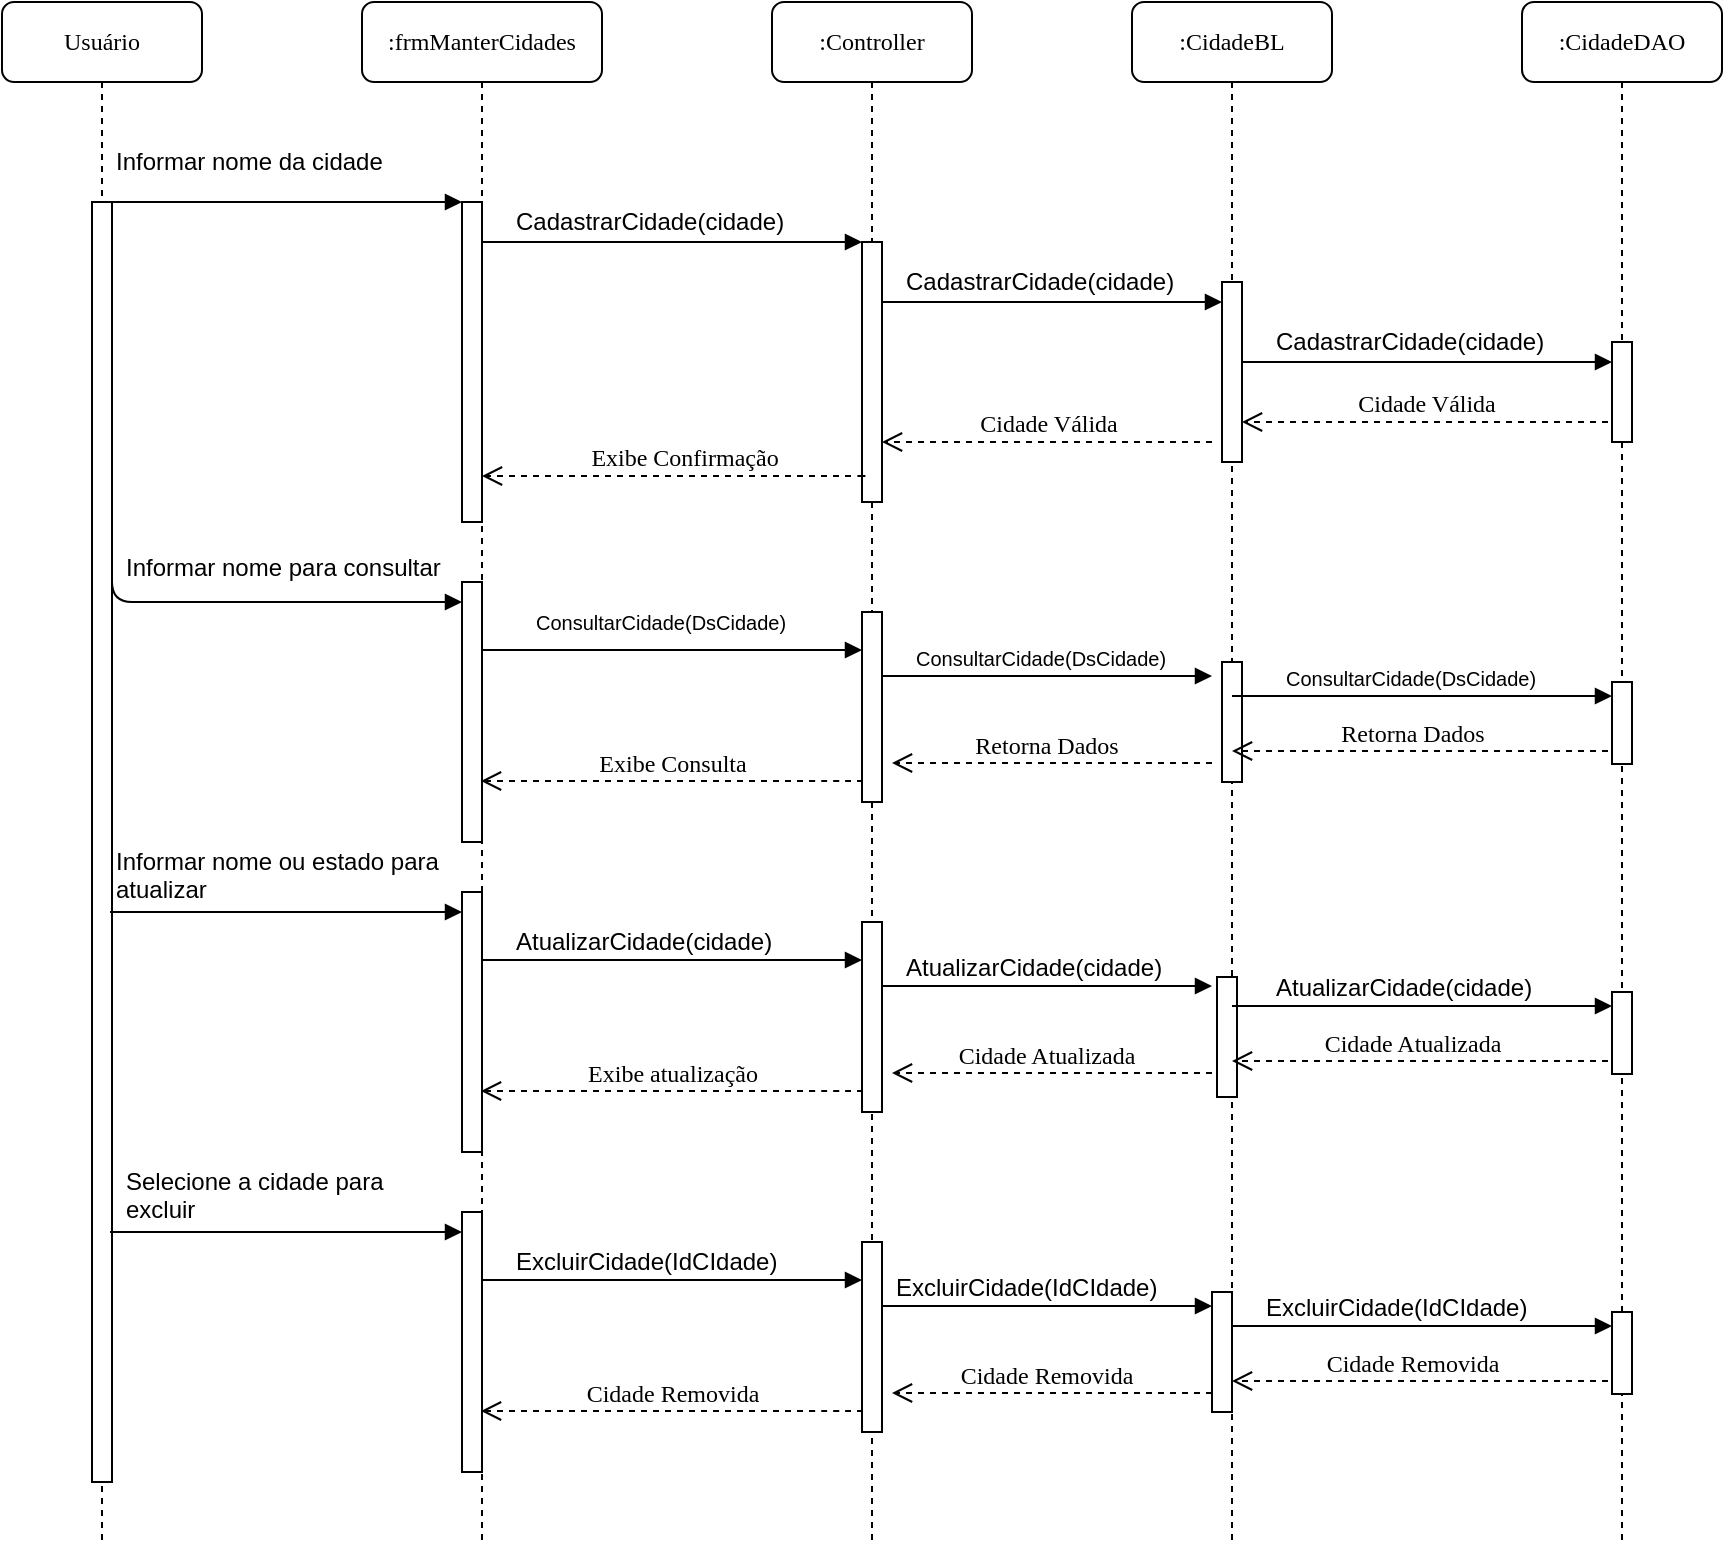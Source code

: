 <mxfile version="12.3.2" pages="1"><diagram name="Page-1" id="13e1069c-82ec-6db2-03f1-153e76fe0fe0"><mxGraphModel dx="1185" dy="705" grid="1" gridSize="10" guides="1" tooltips="1" connect="1" arrows="1" fold="1" page="1" pageScale="1" pageWidth="1100" pageHeight="850" background="#ffffff" math="0" shadow="0"><root><mxCell id="0"/><mxCell id="1" parent="0"/><mxCell id="7baba1c4bc27f4b0-2" value=":frmManterCidades" style="shape=umlLifeline;perimeter=lifelinePerimeter;whiteSpace=wrap;html=1;container=1;collapsible=0;recursiveResize=0;outlineConnect=0;rounded=1;shadow=0;comic=0;labelBackgroundColor=none;strokeColor=#000000;strokeWidth=1;fillColor=#FFFFFF;fontFamily=Verdana;fontSize=12;fontColor=#000000;align=center;" parent="1" vertex="1"><mxGeometry x="260" y="39" width="120" height="770" as="geometry"/></mxCell><mxCell id="7baba1c4bc27f4b0-10" value="" style="html=1;points=[];perimeter=orthogonalPerimeter;rounded=0;shadow=0;comic=0;labelBackgroundColor=none;strokeColor=#000000;strokeWidth=1;fillColor=#FFFFFF;fontFamily=Verdana;fontSize=12;fontColor=#000000;align=center;" parent="7baba1c4bc27f4b0-2" vertex="1"><mxGeometry x="50" y="100" width="10" height="160" as="geometry"/></mxCell><mxCell id="7baba1c4bc27f4b0-3" value=":Controller" style="shape=umlLifeline;perimeter=lifelinePerimeter;whiteSpace=wrap;html=1;container=1;collapsible=0;recursiveResize=0;outlineConnect=0;rounded=1;shadow=0;comic=0;labelBackgroundColor=none;strokeColor=#000000;strokeWidth=1;fillColor=#FFFFFF;fontFamily=Verdana;fontSize=12;fontColor=#000000;align=center;" parent="1" vertex="1"><mxGeometry x="465" y="39" width="100" height="770" as="geometry"/></mxCell><mxCell id="7baba1c4bc27f4b0-13" value="" style="html=1;points=[];perimeter=orthogonalPerimeter;rounded=0;shadow=0;comic=0;labelBackgroundColor=none;strokeColor=#000000;strokeWidth=1;fillColor=#FFFFFF;fontFamily=Verdana;fontSize=12;fontColor=#000000;align=center;" parent="7baba1c4bc27f4b0-3" vertex="1"><mxGeometry x="45" y="120" width="10" height="130" as="geometry"/></mxCell><mxCell id="RoTzhJJw-C5BGX7JQ9Yz-21" value="" style="html=1;points=[];perimeter=orthogonalPerimeter;rounded=0;shadow=0;comic=0;labelBackgroundColor=none;strokeColor=#000000;strokeWidth=1;fillColor=#FFFFFF;fontFamily=Verdana;fontSize=12;fontColor=#000000;align=center;" parent="7baba1c4bc27f4b0-3" vertex="1"><mxGeometry x="45" y="305" width="10" height="95" as="geometry"/></mxCell><mxCell id="7baba1c4bc27f4b0-4" value=":CidadeBL" style="shape=umlLifeline;perimeter=lifelinePerimeter;whiteSpace=wrap;html=1;container=1;collapsible=0;recursiveResize=0;outlineConnect=0;rounded=1;shadow=0;comic=0;labelBackgroundColor=none;strokeColor=#000000;strokeWidth=1;fillColor=#FFFFFF;fontFamily=Verdana;fontSize=12;fontColor=#000000;align=center;" parent="1" vertex="1"><mxGeometry x="645" y="39" width="100" height="770" as="geometry"/></mxCell><mxCell id="7baba1c4bc27f4b0-16" value="" style="html=1;points=[];perimeter=orthogonalPerimeter;rounded=0;shadow=0;comic=0;labelBackgroundColor=none;strokeColor=#000000;strokeWidth=1;fillColor=#FFFFFF;fontFamily=Verdana;fontSize=12;fontColor=#000000;align=center;" parent="7baba1c4bc27f4b0-4" vertex="1"><mxGeometry x="45" y="140" width="10" height="90" as="geometry"/></mxCell><mxCell id="RoTzhJJw-C5BGX7JQ9Yz-22" value="" style="html=1;points=[];perimeter=orthogonalPerimeter;rounded=0;shadow=0;comic=0;labelBackgroundColor=none;strokeColor=#000000;strokeWidth=1;fillColor=#FFFFFF;fontFamily=Verdana;fontSize=12;fontColor=#000000;align=center;" parent="7baba1c4bc27f4b0-4" vertex="1"><mxGeometry x="45" y="330" width="10" height="60" as="geometry"/></mxCell><mxCell id="7baba1c4bc27f4b0-5" value=":CidadeDAO" style="shape=umlLifeline;perimeter=lifelinePerimeter;whiteSpace=wrap;html=1;container=1;collapsible=0;recursiveResize=0;outlineConnect=0;rounded=1;shadow=0;comic=0;labelBackgroundColor=none;strokeColor=#000000;strokeWidth=1;fillColor=#FFFFFF;fontFamily=Verdana;fontSize=12;fontColor=#000000;align=center;" parent="1" vertex="1"><mxGeometry x="840" y="39" width="100" height="770" as="geometry"/></mxCell><mxCell id="RoTzhJJw-C5BGX7JQ9Yz-10" value="" style="html=1;points=[];perimeter=orthogonalPerimeter;rounded=0;shadow=0;comic=0;labelBackgroundColor=none;strokeColor=#000000;strokeWidth=1;fillColor=#FFFFFF;fontFamily=Verdana;fontSize=12;fontColor=#000000;align=center;" parent="7baba1c4bc27f4b0-5" vertex="1"><mxGeometry x="45" y="170" width="10" height="50" as="geometry"/></mxCell><mxCell id="RoTzhJJw-C5BGX7JQ9Yz-23" value="" style="html=1;points=[];perimeter=orthogonalPerimeter;rounded=0;shadow=0;comic=0;labelBackgroundColor=none;strokeColor=#000000;strokeWidth=1;fillColor=#FFFFFF;fontFamily=Verdana;fontSize=12;fontColor=#000000;align=center;" parent="7baba1c4bc27f4b0-5" vertex="1"><mxGeometry x="45" y="340" width="10" height="41" as="geometry"/></mxCell><mxCell id="7baba1c4bc27f4b0-8" value="Usuário" style="shape=umlLifeline;perimeter=lifelinePerimeter;whiteSpace=wrap;html=1;container=1;collapsible=0;recursiveResize=0;outlineConnect=0;rounded=1;shadow=0;comic=0;labelBackgroundColor=none;strokeColor=#000000;strokeWidth=1;fillColor=#FFFFFF;fontFamily=Verdana;fontSize=12;fontColor=#000000;align=center;" parent="1" vertex="1"><mxGeometry x="80" y="39" width="100" height="770" as="geometry"/></mxCell><mxCell id="7baba1c4bc27f4b0-9" value="" style="html=1;points=[];perimeter=orthogonalPerimeter;rounded=0;shadow=0;comic=0;labelBackgroundColor=none;strokeColor=#000000;strokeWidth=1;fillColor=#FFFFFF;fontFamily=Verdana;fontSize=12;fontColor=#000000;align=center;" parent="7baba1c4bc27f4b0-8" vertex="1"><mxGeometry x="45" y="100" width="10" height="640" as="geometry"/></mxCell><mxCell id="7baba1c4bc27f4b0-17" value="" style="html=1;verticalAlign=bottom;endArrow=block;labelBackgroundColor=none;fontFamily=Verdana;fontSize=12;edgeStyle=elbowEdgeStyle;elbow=vertical;" parent="1" source="7baba1c4bc27f4b0-13" target="7baba1c4bc27f4b0-16" edge="1"><mxGeometry relative="1" as="geometry"><mxPoint x="565" y="179" as="sourcePoint"/><Array as="points"><mxPoint x="575" y="189"/><mxPoint x="605" y="199"/><mxPoint x="515" y="179"/></Array></mxGeometry></mxCell><mxCell id="7baba1c4bc27f4b0-20" value="" style="html=1;verticalAlign=bottom;endArrow=block;labelBackgroundColor=none;fontFamily=Verdana;fontSize=12;edgeStyle=elbowEdgeStyle;elbow=vertical;" parent="1" source="7baba1c4bc27f4b0-16" target="RoTzhJJw-C5BGX7JQ9Yz-10" edge="1"><mxGeometry x="0.308" y="10" relative="1" as="geometry"><mxPoint x="705" y="189" as="sourcePoint"/><mxPoint x="815" y="239" as="targetPoint"/><Array as="points"><mxPoint x="815" y="219"/><mxPoint x="745" y="239"/><mxPoint x="765" y="189"/></Array><mxPoint as="offset"/></mxGeometry></mxCell><mxCell id="7baba1c4bc27f4b0-11" value="" style="html=1;verticalAlign=bottom;endArrow=block;entryX=0;entryY=0;labelBackgroundColor=none;fontFamily=Verdana;fontSize=12;edgeStyle=elbowEdgeStyle;elbow=vertical;" parent="1" source="7baba1c4bc27f4b0-9" target="7baba1c4bc27f4b0-10" edge="1"><mxGeometry relative="1" as="geometry"><mxPoint x="275" y="149" as="sourcePoint"/></mxGeometry></mxCell><mxCell id="7baba1c4bc27f4b0-14" value="" style="html=1;verticalAlign=bottom;endArrow=block;entryX=0;entryY=0;labelBackgroundColor=none;fontFamily=Verdana;fontSize=12;edgeStyle=elbowEdgeStyle;elbow=vertical;" parent="1" source="7baba1c4bc27f4b0-10" target="7baba1c4bc27f4b0-13" edge="1"><mxGeometry relative="1" as="geometry"><mxPoint x="425" y="159" as="sourcePoint"/></mxGeometry></mxCell><mxCell id="RoTzhJJw-C5BGX7JQ9Yz-1" value="CadastrarCidade(cidade)" style="text;html=1;resizable=0;points=[];autosize=1;align=left;verticalAlign=top;spacingTop=-4;" parent="1" vertex="1"><mxGeometry x="335" y="139" width="150" height="20" as="geometry"/></mxCell><mxCell id="RoTzhJJw-C5BGX7JQ9Yz-5" value="Informar nome da cidade" style="text;html=1;resizable=0;points=[];autosize=1;align=left;verticalAlign=top;spacingTop=-4;" parent="1" vertex="1"><mxGeometry x="135" y="109" width="150" height="20" as="geometry"/></mxCell><mxCell id="RoTzhJJw-C5BGX7JQ9Yz-6" value="CadastrarCidade(cidade)" style="text;html=1;resizable=0;points=[];autosize=1;align=left;verticalAlign=top;spacingTop=-4;" parent="1" vertex="1"><mxGeometry x="530" y="169" width="150" height="20" as="geometry"/></mxCell><mxCell id="RoTzhJJw-C5BGX7JQ9Yz-9" value="CadastrarCidade(cidade)" style="text;html=1;resizable=0;points=[];autosize=1;align=left;verticalAlign=top;spacingTop=-4;" parent="1" vertex="1"><mxGeometry x="715" y="199" width="150" height="20" as="geometry"/></mxCell><mxCell id="RoTzhJJw-C5BGX7JQ9Yz-11" value="Cidade Válida" style="html=1;verticalAlign=bottom;endArrow=open;dashed=1;endSize=8;labelBackgroundColor=none;fontFamily=Verdana;fontSize=12;edgeStyle=elbowEdgeStyle;elbow=vertical;" parent="1" target="7baba1c4bc27f4b0-16" edge="1"><mxGeometry relative="1" as="geometry"><mxPoint x="715" y="280" as="targetPoint"/><Array as="points"><mxPoint x="845" y="249"/></Array><mxPoint x="883" y="249" as="sourcePoint"/></mxGeometry></mxCell><mxCell id="RoTzhJJw-C5BGX7JQ9Yz-12" value="Cidade Válida" style="html=1;verticalAlign=bottom;endArrow=open;dashed=1;endSize=8;labelBackgroundColor=none;fontFamily=Verdana;fontSize=12;edgeStyle=elbowEdgeStyle;elbow=vertical;" parent="1" target="7baba1c4bc27f4b0-13" edge="1"><mxGeometry relative="1" as="geometry"><mxPoint x="535" y="249" as="targetPoint"/><Array as="points"><mxPoint x="645" y="259"/><mxPoint x="665" y="269"/><mxPoint x="645" y="309"/><mxPoint x="675" y="269"/><mxPoint x="515" y="249"/></Array><mxPoint x="685" y="259" as="sourcePoint"/></mxGeometry></mxCell><mxCell id="RoTzhJJw-C5BGX7JQ9Yz-13" value="Exibe Confirmação" style="html=1;verticalAlign=bottom;endArrow=open;dashed=1;endSize=8;labelBackgroundColor=none;fontFamily=Verdana;fontSize=12;edgeStyle=elbowEdgeStyle;elbow=vertical;exitX=-0.129;exitY=0.9;exitDx=0;exitDy=0;exitPerimeter=0;" parent="1" source="7baba1c4bc27f4b0-13" target="7baba1c4bc27f4b0-10" edge="1"><mxGeometry relative="1" as="geometry"><mxPoint x="334" y="328" as="targetPoint"/><Array as="points"><mxPoint x="515" y="276"/><mxPoint x="515" y="328"/></Array><mxPoint x="511" y="289" as="sourcePoint"/></mxGeometry></mxCell><mxCell id="RoTzhJJw-C5BGX7JQ9Yz-14" value="" style="html=1;verticalAlign=bottom;endArrow=block;labelBackgroundColor=none;fontFamily=Verdana;fontSize=12;edgeStyle=elbowEdgeStyle;elbow=vertical;exitX=1;exitY=0.277;exitDx=0;exitDy=0;exitPerimeter=0;" parent="1" source="7baba1c4bc27f4b0-9" target="RoTzhJJw-C5BGX7JQ9Yz-16" edge="1"><mxGeometry relative="1" as="geometry"><mxPoint x="139" y="339" as="sourcePoint"/><mxPoint x="305" y="349" as="targetPoint"/><Array as="points"><mxPoint x="285" y="339"/></Array></mxGeometry></mxCell><mxCell id="RoTzhJJw-C5BGX7JQ9Yz-15" value="Informar nome para consultar" style="text;html=1;resizable=0;points=[];autosize=1;align=left;verticalAlign=middle;spacingTop=-4;" parent="1" vertex="1"><mxGeometry x="140" y="314" width="170" height="20" as="geometry"/></mxCell><mxCell id="RoTzhJJw-C5BGX7JQ9Yz-16" value="" style="html=1;points=[];perimeter=orthogonalPerimeter;rounded=0;shadow=0;comic=0;labelBackgroundColor=none;strokeColor=#000000;strokeWidth=1;fillColor=#FFFFFF;fontFamily=Verdana;fontSize=12;fontColor=#000000;align=center;" parent="1" vertex="1"><mxGeometry x="310" y="329" width="10" height="130" as="geometry"/></mxCell><mxCell id="RoTzhJJw-C5BGX7JQ9Yz-24" value="&lt;font style=&quot;font-size: 10px&quot;&gt;ConsultarCidade(DsCidade)&lt;/font&gt;" style="text;html=1;resizable=0;points=[];autosize=1;align=left;verticalAlign=top;spacingTop=-4;" parent="1" vertex="1"><mxGeometry x="345" y="339" width="140" height="20" as="geometry"/></mxCell><mxCell id="RoTzhJJw-C5BGX7JQ9Yz-25" value="" style="html=1;verticalAlign=bottom;endArrow=block;entryX=0;entryY=0;labelBackgroundColor=none;fontFamily=Verdana;fontSize=12;edgeStyle=elbowEdgeStyle;elbow=vertical;" parent="1" edge="1"><mxGeometry relative="1" as="geometry"><mxPoint x="320" y="363" as="sourcePoint"/><mxPoint x="510" y="363" as="targetPoint"/></mxGeometry></mxCell><mxCell id="RoTzhJJw-C5BGX7JQ9Yz-26" value="" style="html=1;verticalAlign=bottom;endArrow=block;labelBackgroundColor=none;fontFamily=Verdana;fontSize=12;edgeStyle=elbowEdgeStyle;elbow=vertical;" parent="1" edge="1"><mxGeometry relative="1" as="geometry"><mxPoint x="520" y="376" as="sourcePoint"/><mxPoint x="685" y="376" as="targetPoint"/></mxGeometry></mxCell><mxCell id="RoTzhJJw-C5BGX7JQ9Yz-27" value="&lt;span style=&quot;font-size: 10px&quot;&gt;ConsultarCidade(DsCidade)&lt;/span&gt;" style="text;html=1;resizable=0;points=[];autosize=1;align=left;verticalAlign=top;spacingTop=-4;" parent="1" vertex="1"><mxGeometry x="535" y="356.5" width="140" height="20" as="geometry"/></mxCell><mxCell id="RoTzhJJw-C5BGX7JQ9Yz-30" value="&lt;span style=&quot;font-size: 10px&quot;&gt;ConsultarCidade(DsCidade)&lt;/span&gt;" style="text;html=1;resizable=0;points=[];autosize=1;align=left;verticalAlign=top;spacingTop=-4;" parent="1" vertex="1"><mxGeometry x="720" y="366.5" width="140" height="20" as="geometry"/></mxCell><mxCell id="RoTzhJJw-C5BGX7JQ9Yz-31" value="" style="html=1;verticalAlign=bottom;endArrow=block;labelBackgroundColor=none;fontFamily=Verdana;fontSize=12;edgeStyle=elbowEdgeStyle;elbow=vertical;" parent="1" edge="1"><mxGeometry x="0.308" y="10" relative="1" as="geometry"><mxPoint x="695" y="386" as="sourcePoint"/><mxPoint x="885.0" y="386" as="targetPoint"/><Array as="points"><mxPoint x="815" y="386"/><mxPoint x="745" y="406"/><mxPoint x="765" y="356"/></Array><mxPoint as="offset"/></mxGeometry></mxCell><mxCell id="RoTzhJJw-C5BGX7JQ9Yz-32" value="Retorna Dados" style="html=1;verticalAlign=bottom;endArrow=open;dashed=1;endSize=8;labelBackgroundColor=none;fontFamily=Verdana;fontSize=12;edgeStyle=elbowEdgeStyle;elbow=vertical;" parent="1" edge="1"><mxGeometry x="0.043" relative="1" as="geometry"><mxPoint x="695" y="413.5" as="targetPoint"/><Array as="points"><mxPoint x="845" y="413.5"/></Array><mxPoint x="883" y="413.5" as="sourcePoint"/><mxPoint as="offset"/></mxGeometry></mxCell><mxCell id="RoTzhJJw-C5BGX7JQ9Yz-33" value="Retorna Dados" style="html=1;verticalAlign=bottom;endArrow=open;dashed=1;endSize=8;labelBackgroundColor=none;fontFamily=Verdana;fontSize=12;edgeStyle=elbowEdgeStyle;elbow=vertical;" parent="1" edge="1"><mxGeometry x="0.043" relative="1" as="geometry"><mxPoint x="525" y="420" as="targetPoint"/><Array as="points"><mxPoint x="647" y="419.5"/></Array><mxPoint x="685" y="419.5" as="sourcePoint"/><mxPoint as="offset"/></mxGeometry></mxCell><mxCell id="RoTzhJJw-C5BGX7JQ9Yz-35" value="Exibe Consulta" style="html=1;verticalAlign=bottom;endArrow=open;dashed=1;endSize=8;labelBackgroundColor=none;fontFamily=Verdana;fontSize=12;edgeStyle=elbowEdgeStyle;elbow=vertical;" parent="1" edge="1"><mxGeometry relative="1" as="geometry"><mxPoint x="319.5" y="428.5" as="targetPoint"/><Array as="points"><mxPoint x="494.5" y="428.5"/><mxPoint x="514.5" y="467.5"/></Array><mxPoint x="510.5" y="428.5" as="sourcePoint"/></mxGeometry></mxCell><mxCell id="RoTzhJJw-C5BGX7JQ9Yz-36" value="" style="html=1;points=[];perimeter=orthogonalPerimeter;rounded=0;shadow=0;comic=0;labelBackgroundColor=none;strokeColor=#000000;strokeWidth=1;fillColor=#FFFFFF;fontFamily=Verdana;fontSize=12;fontColor=#000000;align=center;" parent="1" vertex="1"><mxGeometry x="510" y="499" width="10" height="95" as="geometry"/></mxCell><mxCell id="RoTzhJJw-C5BGX7JQ9Yz-37" value="" style="html=1;points=[];perimeter=orthogonalPerimeter;rounded=0;shadow=0;comic=0;labelBackgroundColor=none;strokeColor=#000000;strokeWidth=1;fillColor=#FFFFFF;fontFamily=Verdana;fontSize=12;fontColor=#000000;align=center;" parent="1" vertex="1"><mxGeometry x="687.5" y="526.5" width="10" height="60" as="geometry"/></mxCell><mxCell id="RoTzhJJw-C5BGX7JQ9Yz-38" value="" style="html=1;points=[];perimeter=orthogonalPerimeter;rounded=0;shadow=0;comic=0;labelBackgroundColor=none;strokeColor=#000000;strokeWidth=1;fillColor=#FFFFFF;fontFamily=Verdana;fontSize=12;fontColor=#000000;align=center;" parent="1" vertex="1"><mxGeometry x="885" y="534" width="10" height="41" as="geometry"/></mxCell><mxCell id="RoTzhJJw-C5BGX7JQ9Yz-39" value="" style="html=1;verticalAlign=bottom;endArrow=block;labelBackgroundColor=none;fontFamily=Verdana;fontSize=12;edgeStyle=elbowEdgeStyle;elbow=vertical;exitX=0.95;exitY=0.323;exitDx=0;exitDy=0;exitPerimeter=0;" parent="1" target="RoTzhJJw-C5BGX7JQ9Yz-41" edge="1"><mxGeometry relative="1" as="geometry"><mxPoint x="134" y="494" as="sourcePoint"/><mxPoint x="305" y="504" as="targetPoint"/><Array as="points"><mxPoint x="285" y="494"/></Array></mxGeometry></mxCell><mxCell id="RoTzhJJw-C5BGX7JQ9Yz-40" value="Informar nome ou estado para&amp;nbsp;&lt;br&gt;atualizar" style="text;html=1;resizable=0;points=[];autosize=1;align=left;verticalAlign=top;spacingTop=-4;" parent="1" vertex="1"><mxGeometry x="135" y="459" width="180" height="30" as="geometry"/></mxCell><mxCell id="RoTzhJJw-C5BGX7JQ9Yz-41" value="" style="html=1;points=[];perimeter=orthogonalPerimeter;rounded=0;shadow=0;comic=0;labelBackgroundColor=none;strokeColor=#000000;strokeWidth=1;fillColor=#FFFFFF;fontFamily=Verdana;fontSize=12;fontColor=#000000;align=center;" parent="1" vertex="1"><mxGeometry x="310" y="484" width="10" height="130" as="geometry"/></mxCell><mxCell id="RoTzhJJw-C5BGX7JQ9Yz-42" value="AtualizarCidade(cidade)" style="text;html=1;resizable=0;points=[];autosize=1;align=left;verticalAlign=top;spacingTop=-4;" parent="1" vertex="1"><mxGeometry x="335" y="499" width="140" height="20" as="geometry"/></mxCell><mxCell id="RoTzhJJw-C5BGX7JQ9Yz-43" value="" style="html=1;verticalAlign=bottom;endArrow=block;entryX=0;entryY=0;labelBackgroundColor=none;fontFamily=Verdana;fontSize=12;edgeStyle=elbowEdgeStyle;elbow=vertical;" parent="1" edge="1"><mxGeometry relative="1" as="geometry"><mxPoint x="320" y="518" as="sourcePoint"/><mxPoint x="510" y="518" as="targetPoint"/></mxGeometry></mxCell><mxCell id="RoTzhJJw-C5BGX7JQ9Yz-44" value="" style="html=1;verticalAlign=bottom;endArrow=block;labelBackgroundColor=none;fontFamily=Verdana;fontSize=12;edgeStyle=elbowEdgeStyle;elbow=vertical;" parent="1" edge="1"><mxGeometry relative="1" as="geometry"><mxPoint x="520" y="531" as="sourcePoint"/><mxPoint x="685" y="531" as="targetPoint"/></mxGeometry></mxCell><mxCell id="RoTzhJJw-C5BGX7JQ9Yz-45" value="AtualizarCidade(cidade)" style="text;html=1;resizable=0;points=[];autosize=1;align=left;verticalAlign=top;spacingTop=-4;" parent="1" vertex="1"><mxGeometry x="530" y="511.5" width="140" height="20" as="geometry"/></mxCell><mxCell id="RoTzhJJw-C5BGX7JQ9Yz-46" value="AtualizarCidade(cidade)" style="text;html=1;resizable=0;points=[];autosize=1;align=left;verticalAlign=top;spacingTop=-4;" parent="1" vertex="1"><mxGeometry x="715" y="521.5" width="140" height="20" as="geometry"/></mxCell><mxCell id="RoTzhJJw-C5BGX7JQ9Yz-47" value="" style="html=1;verticalAlign=bottom;endArrow=block;labelBackgroundColor=none;fontFamily=Verdana;fontSize=12;edgeStyle=elbowEdgeStyle;elbow=vertical;" parent="1" edge="1"><mxGeometry x="0.308" y="10" relative="1" as="geometry"><mxPoint x="695" y="541" as="sourcePoint"/><mxPoint x="885.0" y="541" as="targetPoint"/><Array as="points"><mxPoint x="815" y="541"/><mxPoint x="745" y="561"/><mxPoint x="765" y="511"/></Array><mxPoint as="offset"/></mxGeometry></mxCell><mxCell id="RoTzhJJw-C5BGX7JQ9Yz-48" value="Cidade Atualizada" style="html=1;verticalAlign=bottom;endArrow=open;dashed=1;endSize=8;labelBackgroundColor=none;fontFamily=Verdana;fontSize=12;edgeStyle=elbowEdgeStyle;elbow=vertical;" parent="1" edge="1"><mxGeometry x="0.043" relative="1" as="geometry"><mxPoint x="695" y="568.5" as="targetPoint"/><Array as="points"><mxPoint x="845" y="568.5"/></Array><mxPoint x="883" y="568.5" as="sourcePoint"/><mxPoint as="offset"/></mxGeometry></mxCell><mxCell id="RoTzhJJw-C5BGX7JQ9Yz-49" value="Cidade Atualizada" style="html=1;verticalAlign=bottom;endArrow=open;dashed=1;endSize=8;labelBackgroundColor=none;fontFamily=Verdana;fontSize=12;edgeStyle=elbowEdgeStyle;elbow=vertical;" parent="1" edge="1"><mxGeometry x="0.043" relative="1" as="geometry"><mxPoint x="525" y="575" as="targetPoint"/><Array as="points"><mxPoint x="647" y="574.5"/></Array><mxPoint x="685" y="574.5" as="sourcePoint"/><mxPoint as="offset"/></mxGeometry></mxCell><mxCell id="RoTzhJJw-C5BGX7JQ9Yz-50" value="Exibe atualização" style="html=1;verticalAlign=bottom;endArrow=open;dashed=1;endSize=8;labelBackgroundColor=none;fontFamily=Verdana;fontSize=12;edgeStyle=elbowEdgeStyle;elbow=vertical;" parent="1" edge="1"><mxGeometry relative="1" as="geometry"><mxPoint x="319.5" y="583.5" as="targetPoint"/><Array as="points"><mxPoint x="494.5" y="583.5"/><mxPoint x="514.5" y="622.5"/></Array><mxPoint x="510.5" y="583.5" as="sourcePoint"/></mxGeometry></mxCell><mxCell id="RoTzhJJw-C5BGX7JQ9Yz-68" value="" style="html=1;points=[];perimeter=orthogonalPerimeter;rounded=0;shadow=0;comic=0;labelBackgroundColor=none;strokeColor=#000000;strokeWidth=1;fillColor=#FFFFFF;fontFamily=Verdana;fontSize=12;fontColor=#000000;align=center;" parent="1" vertex="1"><mxGeometry x="510" y="659" width="10" height="95" as="geometry"/></mxCell><mxCell id="RoTzhJJw-C5BGX7JQ9Yz-69" value="" style="html=1;points=[];perimeter=orthogonalPerimeter;rounded=0;shadow=0;comic=0;labelBackgroundColor=none;strokeColor=#000000;strokeWidth=1;fillColor=#FFFFFF;fontFamily=Verdana;fontSize=12;fontColor=#000000;align=center;" parent="1" vertex="1"><mxGeometry x="685" y="684" width="10" height="60" as="geometry"/></mxCell><mxCell id="RoTzhJJw-C5BGX7JQ9Yz-70" value="" style="html=1;points=[];perimeter=orthogonalPerimeter;rounded=0;shadow=0;comic=0;labelBackgroundColor=none;strokeColor=#000000;strokeWidth=1;fillColor=#FFFFFF;fontFamily=Verdana;fontSize=12;fontColor=#000000;align=center;" parent="1" vertex="1"><mxGeometry x="885" y="694" width="10" height="41" as="geometry"/></mxCell><mxCell id="RoTzhJJw-C5BGX7JQ9Yz-71" value="" style="html=1;verticalAlign=bottom;endArrow=block;labelBackgroundColor=none;fontFamily=Verdana;fontSize=12;edgeStyle=elbowEdgeStyle;elbow=vertical;exitX=0.95;exitY=0.323;exitDx=0;exitDy=0;exitPerimeter=0;" parent="1" target="RoTzhJJw-C5BGX7JQ9Yz-73" edge="1"><mxGeometry relative="1" as="geometry"><mxPoint x="134" y="654" as="sourcePoint"/><mxPoint x="305" y="664" as="targetPoint"/><Array as="points"><mxPoint x="285" y="654"/></Array></mxGeometry></mxCell><mxCell id="RoTzhJJw-C5BGX7JQ9Yz-72" value="Selecione a cidade para&lt;br&gt;excluir" style="text;html=1;resizable=0;points=[];autosize=1;align=left;verticalAlign=top;spacingTop=-4;" parent="1" vertex="1"><mxGeometry x="140" y="619" width="140" height="30" as="geometry"/></mxCell><mxCell id="RoTzhJJw-C5BGX7JQ9Yz-73" value="" style="html=1;points=[];perimeter=orthogonalPerimeter;rounded=0;shadow=0;comic=0;labelBackgroundColor=none;strokeColor=#000000;strokeWidth=1;fillColor=#FFFFFF;fontFamily=Verdana;fontSize=12;fontColor=#000000;align=center;" parent="1" vertex="1"><mxGeometry x="310" y="644" width="10" height="130" as="geometry"/></mxCell><mxCell id="RoTzhJJw-C5BGX7JQ9Yz-74" value="ExcluirCidade(IdCIdade)" style="text;html=1;resizable=0;points=[];autosize=1;align=left;verticalAlign=top;spacingTop=-4;" parent="1" vertex="1"><mxGeometry x="335" y="659" width="150" height="20" as="geometry"/></mxCell><mxCell id="RoTzhJJw-C5BGX7JQ9Yz-75" value="" style="html=1;verticalAlign=bottom;endArrow=block;entryX=0;entryY=0;labelBackgroundColor=none;fontFamily=Verdana;fontSize=12;edgeStyle=elbowEdgeStyle;elbow=vertical;" parent="1" edge="1"><mxGeometry relative="1" as="geometry"><mxPoint x="320" y="678" as="sourcePoint"/><mxPoint x="510" y="678" as="targetPoint"/></mxGeometry></mxCell><mxCell id="RoTzhJJw-C5BGX7JQ9Yz-76" value="" style="html=1;verticalAlign=bottom;endArrow=block;labelBackgroundColor=none;fontFamily=Verdana;fontSize=12;edgeStyle=elbowEdgeStyle;elbow=vertical;" parent="1" edge="1"><mxGeometry relative="1" as="geometry"><mxPoint x="520" y="691" as="sourcePoint"/><mxPoint x="685" y="691" as="targetPoint"/></mxGeometry></mxCell><mxCell id="RoTzhJJw-C5BGX7JQ9Yz-77" value="ExcluirCidade(IdCIdade)" style="text;html=1;resizable=0;points=[];autosize=1;align=left;verticalAlign=top;spacingTop=-4;" parent="1" vertex="1"><mxGeometry x="525" y="671.5" width="150" height="20" as="geometry"/></mxCell><mxCell id="RoTzhJJw-C5BGX7JQ9Yz-78" value="ExcluirCidade(IdCIdade)" style="text;html=1;resizable=0;points=[];autosize=1;align=left;verticalAlign=top;spacingTop=-4;" parent="1" vertex="1"><mxGeometry x="710" y="681.5" width="150" height="20" as="geometry"/></mxCell><mxCell id="RoTzhJJw-C5BGX7JQ9Yz-79" value="" style="html=1;verticalAlign=bottom;endArrow=block;labelBackgroundColor=none;fontFamily=Verdana;fontSize=12;edgeStyle=elbowEdgeStyle;elbow=vertical;" parent="1" edge="1"><mxGeometry x="0.308" y="10" relative="1" as="geometry"><mxPoint x="695" y="701" as="sourcePoint"/><mxPoint x="885.0" y="701" as="targetPoint"/><Array as="points"><mxPoint x="815" y="701"/><mxPoint x="745" y="721"/><mxPoint x="765" y="671"/></Array><mxPoint as="offset"/></mxGeometry></mxCell><mxCell id="RoTzhJJw-C5BGX7JQ9Yz-80" value="Cidade Removida" style="html=1;verticalAlign=bottom;endArrow=open;dashed=1;endSize=8;labelBackgroundColor=none;fontFamily=Verdana;fontSize=12;edgeStyle=elbowEdgeStyle;elbow=vertical;" parent="1" edge="1"><mxGeometry x="0.043" relative="1" as="geometry"><mxPoint x="695" y="728.5" as="targetPoint"/><Array as="points"><mxPoint x="845" y="728.5"/></Array><mxPoint x="883" y="728.5" as="sourcePoint"/><mxPoint as="offset"/></mxGeometry></mxCell><mxCell id="RoTzhJJw-C5BGX7JQ9Yz-81" value="Cidade Removida" style="html=1;verticalAlign=bottom;endArrow=open;dashed=1;endSize=8;labelBackgroundColor=none;fontFamily=Verdana;fontSize=12;edgeStyle=elbowEdgeStyle;elbow=vertical;" parent="1" edge="1"><mxGeometry x="0.043" relative="1" as="geometry"><mxPoint x="525" y="735" as="targetPoint"/><Array as="points"><mxPoint x="647" y="734.5"/></Array><mxPoint x="685" y="734.5" as="sourcePoint"/><mxPoint as="offset"/></mxGeometry></mxCell><mxCell id="RoTzhJJw-C5BGX7JQ9Yz-82" value="Cidade Removida" style="html=1;verticalAlign=bottom;endArrow=open;dashed=1;endSize=8;labelBackgroundColor=none;fontFamily=Verdana;fontSize=12;edgeStyle=elbowEdgeStyle;elbow=vertical;" parent="1" edge="1"><mxGeometry relative="1" as="geometry"><mxPoint x="319.5" y="743.5" as="targetPoint"/><Array as="points"><mxPoint x="494.5" y="743.5"/><mxPoint x="514.5" y="782.5"/></Array><mxPoint x="510.5" y="743.5" as="sourcePoint"/></mxGeometry></mxCell></root></mxGraphModel></diagram></mxfile>